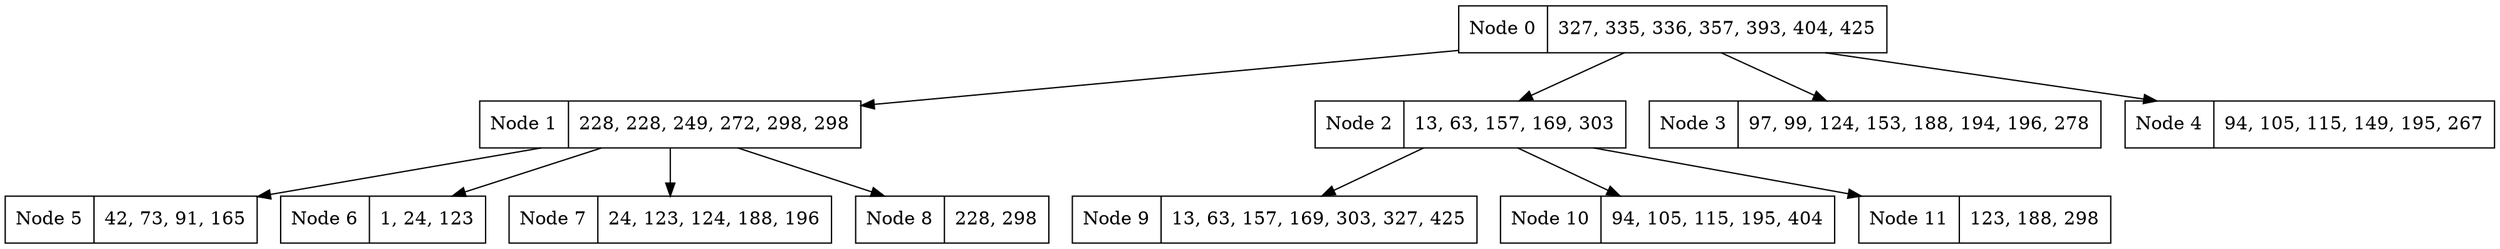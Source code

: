 digraph H {
"0" [
  label = "Node 0 | 327, 335, 336, 357, 393, 404, 425 "
  shape="record"
];
"0" -> "1"
"1" [
  label = "Node 1 | 228, 228, 249, 272, 298, 298 "
  shape="record"
];
"1" -> "5"
"5" [
  label = "Node 5 | 42, 73, 91, 165 "
  shape="record"
];
"1" -> "6"
"6" [
  label = "Node 6 | 1, 24, 123 "
  shape="record"
];
"1" -> "7"
"7" [
  label = "Node 7 | 24, 123, 124, 188, 196 "
  shape="record"
];
"1" -> "8"
"8" [
  label = "Node 8 | 228, 298 "
  shape="record"
];
"0" -> "2"
"2" [
  label = "Node 2 | 13, 63, 157, 169, 303 "
  shape="record"
];
"2" -> "9"
"9" [
  label = "Node 9 | 13, 63, 157, 169, 303, 327, 425 "
  shape="record"
];
"2" -> "10"
"10" [
  label = "Node 10 | 94, 105, 115, 195, 404 "
  shape="record"
];
"2" -> "11"
"11" [
  label = "Node 11 | 123, 188, 298 "
  shape="record"
];
"0" -> "3"
"3" [
  label = "Node 3 | 97, 99, 124, 153, 188, 194, 196, 278 "
  shape="record"
];
"0" -> "4"
"4" [
  label = "Node 4 | 94, 105, 115, 149, 195, 267 "
  shape="record"
];
}
